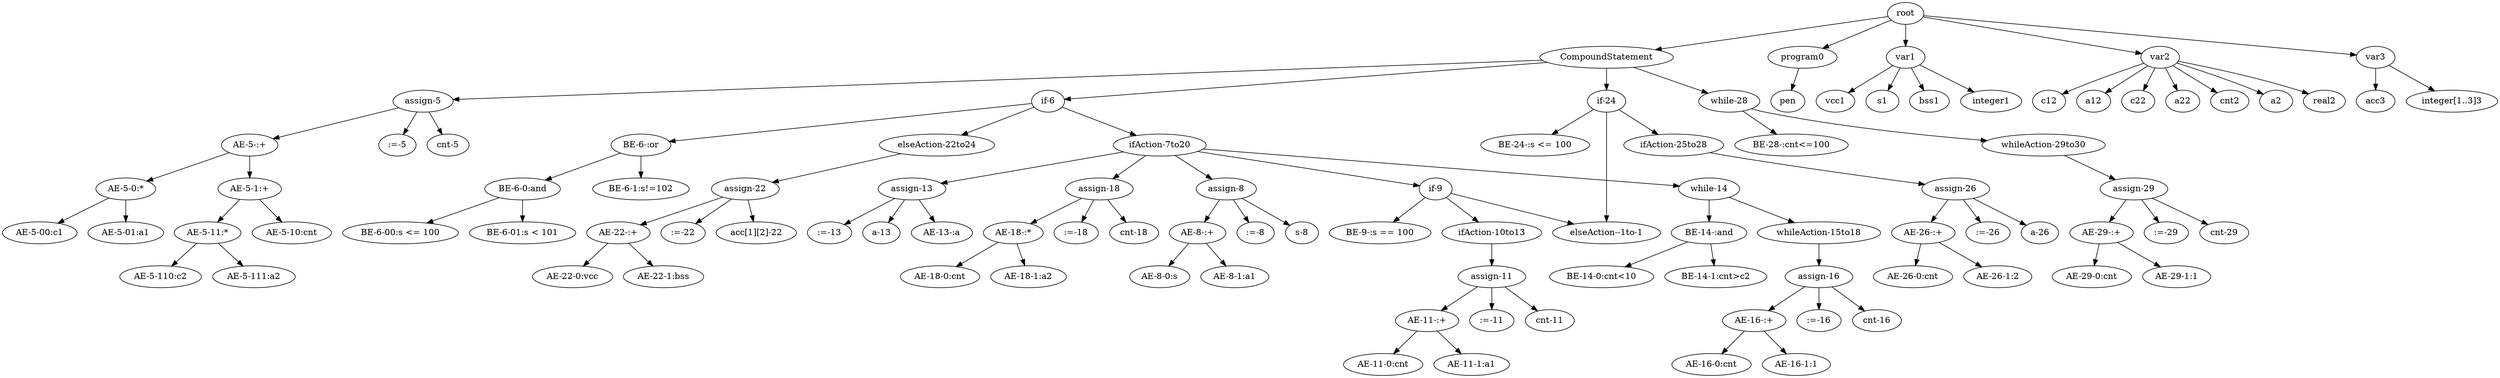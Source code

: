digraph G
{
"AE-11-:+" -> "AE-11-0:cnt"
"AE-11-:+" -> "AE-11-1:a1"
"AE-16-:+" -> "AE-16-0:cnt"
"AE-16-:+" -> "AE-16-1:1"
"AE-18-:*" -> "AE-18-0:cnt"
"AE-18-:*" -> "AE-18-1:a2"
"AE-22-:+" -> "AE-22-0:vcc"
"AE-22-:+" -> "AE-22-1:bss"
"AE-26-:+" -> "AE-26-0:cnt"
"AE-26-:+" -> "AE-26-1:2"
"AE-29-:+" -> "AE-29-0:cnt"
"AE-29-:+" -> "AE-29-1:1"
"AE-5-0:*" -> "AE-5-00:c1"
"AE-5-0:*" -> "AE-5-01:a1"
"AE-5-11:*" -> "AE-5-110:c2"
"AE-5-11:*" -> "AE-5-111:a2"
"AE-5-1:+" -> "AE-5-10:cnt"
"AE-5-1:+" -> "AE-5-11:*"
"AE-5-:+" -> "AE-5-0:*"
"AE-5-:+" -> "AE-5-1:+"
"AE-8-:+" -> "AE-8-0:s"
"AE-8-:+" -> "AE-8-1:a1"
"BE-14-:and" -> "BE-14-0:cnt<10"
"BE-14-:and" -> "BE-14-1:cnt>c2"
"BE-6-0:and" -> "BE-6-00:s <= 100"
"BE-6-0:and" -> "BE-6-01:s < 101"
"BE-6-:or" -> "BE-6-0:and"
"BE-6-:or" -> "BE-6-1:s!=102"
"CompoundStatement" -> "assign-5"
"CompoundStatement" -> "if-6"
"CompoundStatement" -> "if-24"
"CompoundStatement" -> "while-28"
"assign-11" -> ":=-11"
"assign-11" -> "cnt-11"
"assign-11" -> "AE-11-:+"
"assign-13" -> ":=-13"
"assign-13" -> "a-13"
"assign-13" -> "AE-13-:a"
"assign-16" -> ":=-16"
"assign-16" -> "cnt-16"
"assign-16" -> "AE-16-:+"
"assign-18" -> ":=-18"
"assign-18" -> "cnt-18"
"assign-18" -> "AE-18-:*"
"assign-22" -> ":=-22"
"assign-22" -> "acc[1][2]-22"
"assign-22" -> "AE-22-:+"
"assign-26" -> ":=-26"
"assign-26" -> "a-26"
"assign-26" -> "AE-26-:+"
"assign-29" -> ":=-29"
"assign-29" -> "cnt-29"
"assign-29" -> "AE-29-:+"
"assign-5" -> ":=-5"
"assign-5" -> "cnt-5"
"assign-5" -> "AE-5-:+"
"assign-8" -> ":=-8"
"assign-8" -> "s-8"
"assign-8" -> "AE-8-:+"
"elseAction-22to24" -> "assign-22"
"if-24" -> "BE-24-:s <= 100"
"if-24" -> "ifAction-25to28"
"if-24" -> "elseAction--1to-1"
"if-6" -> "BE-6-:or"
"if-6" -> "ifAction-7to20"
"if-6" -> "elseAction-22to24"
"if-9" -> "BE-9-:s == 100"
"if-9" -> "ifAction-10to13"
"if-9" -> "elseAction--1to-1"
"ifAction-10to13" -> "assign-11"
"ifAction-25to28" -> "assign-26"
"ifAction-7to20" -> "assign-8"
"ifAction-7to20" -> "if-9"
"ifAction-7to20" -> "assign-13"
"ifAction-7to20" -> "while-14"
"ifAction-7to20" -> "assign-18"
"program0" -> "pen"
"root" -> "program0"
"root" -> "var1"
"root" -> "var2"
"root" -> "var3"
"root" -> "CompoundStatement"
"var1" -> "vcc1"
"var1" -> "s1"
"var1" -> "bss1"
"var1" -> "integer1"
"var2" -> "c12"
"var2" -> "a12"
"var2" -> "c22"
"var2" -> "a22"
"var2" -> "cnt2"
"var2" -> "a2"
"var2" -> "real2"
"var3" -> "acc3"
"var3" -> "integer[1..3]3"
"while-14" -> "BE-14-:and"
"while-14" -> "whileAction-15to18"
"while-28" -> "BE-28-:cnt<=100"
"while-28" -> "whileAction-29to30"
"whileAction-15to18" -> "assign-16"
"whileAction-29to30" -> "assign-29"
}
